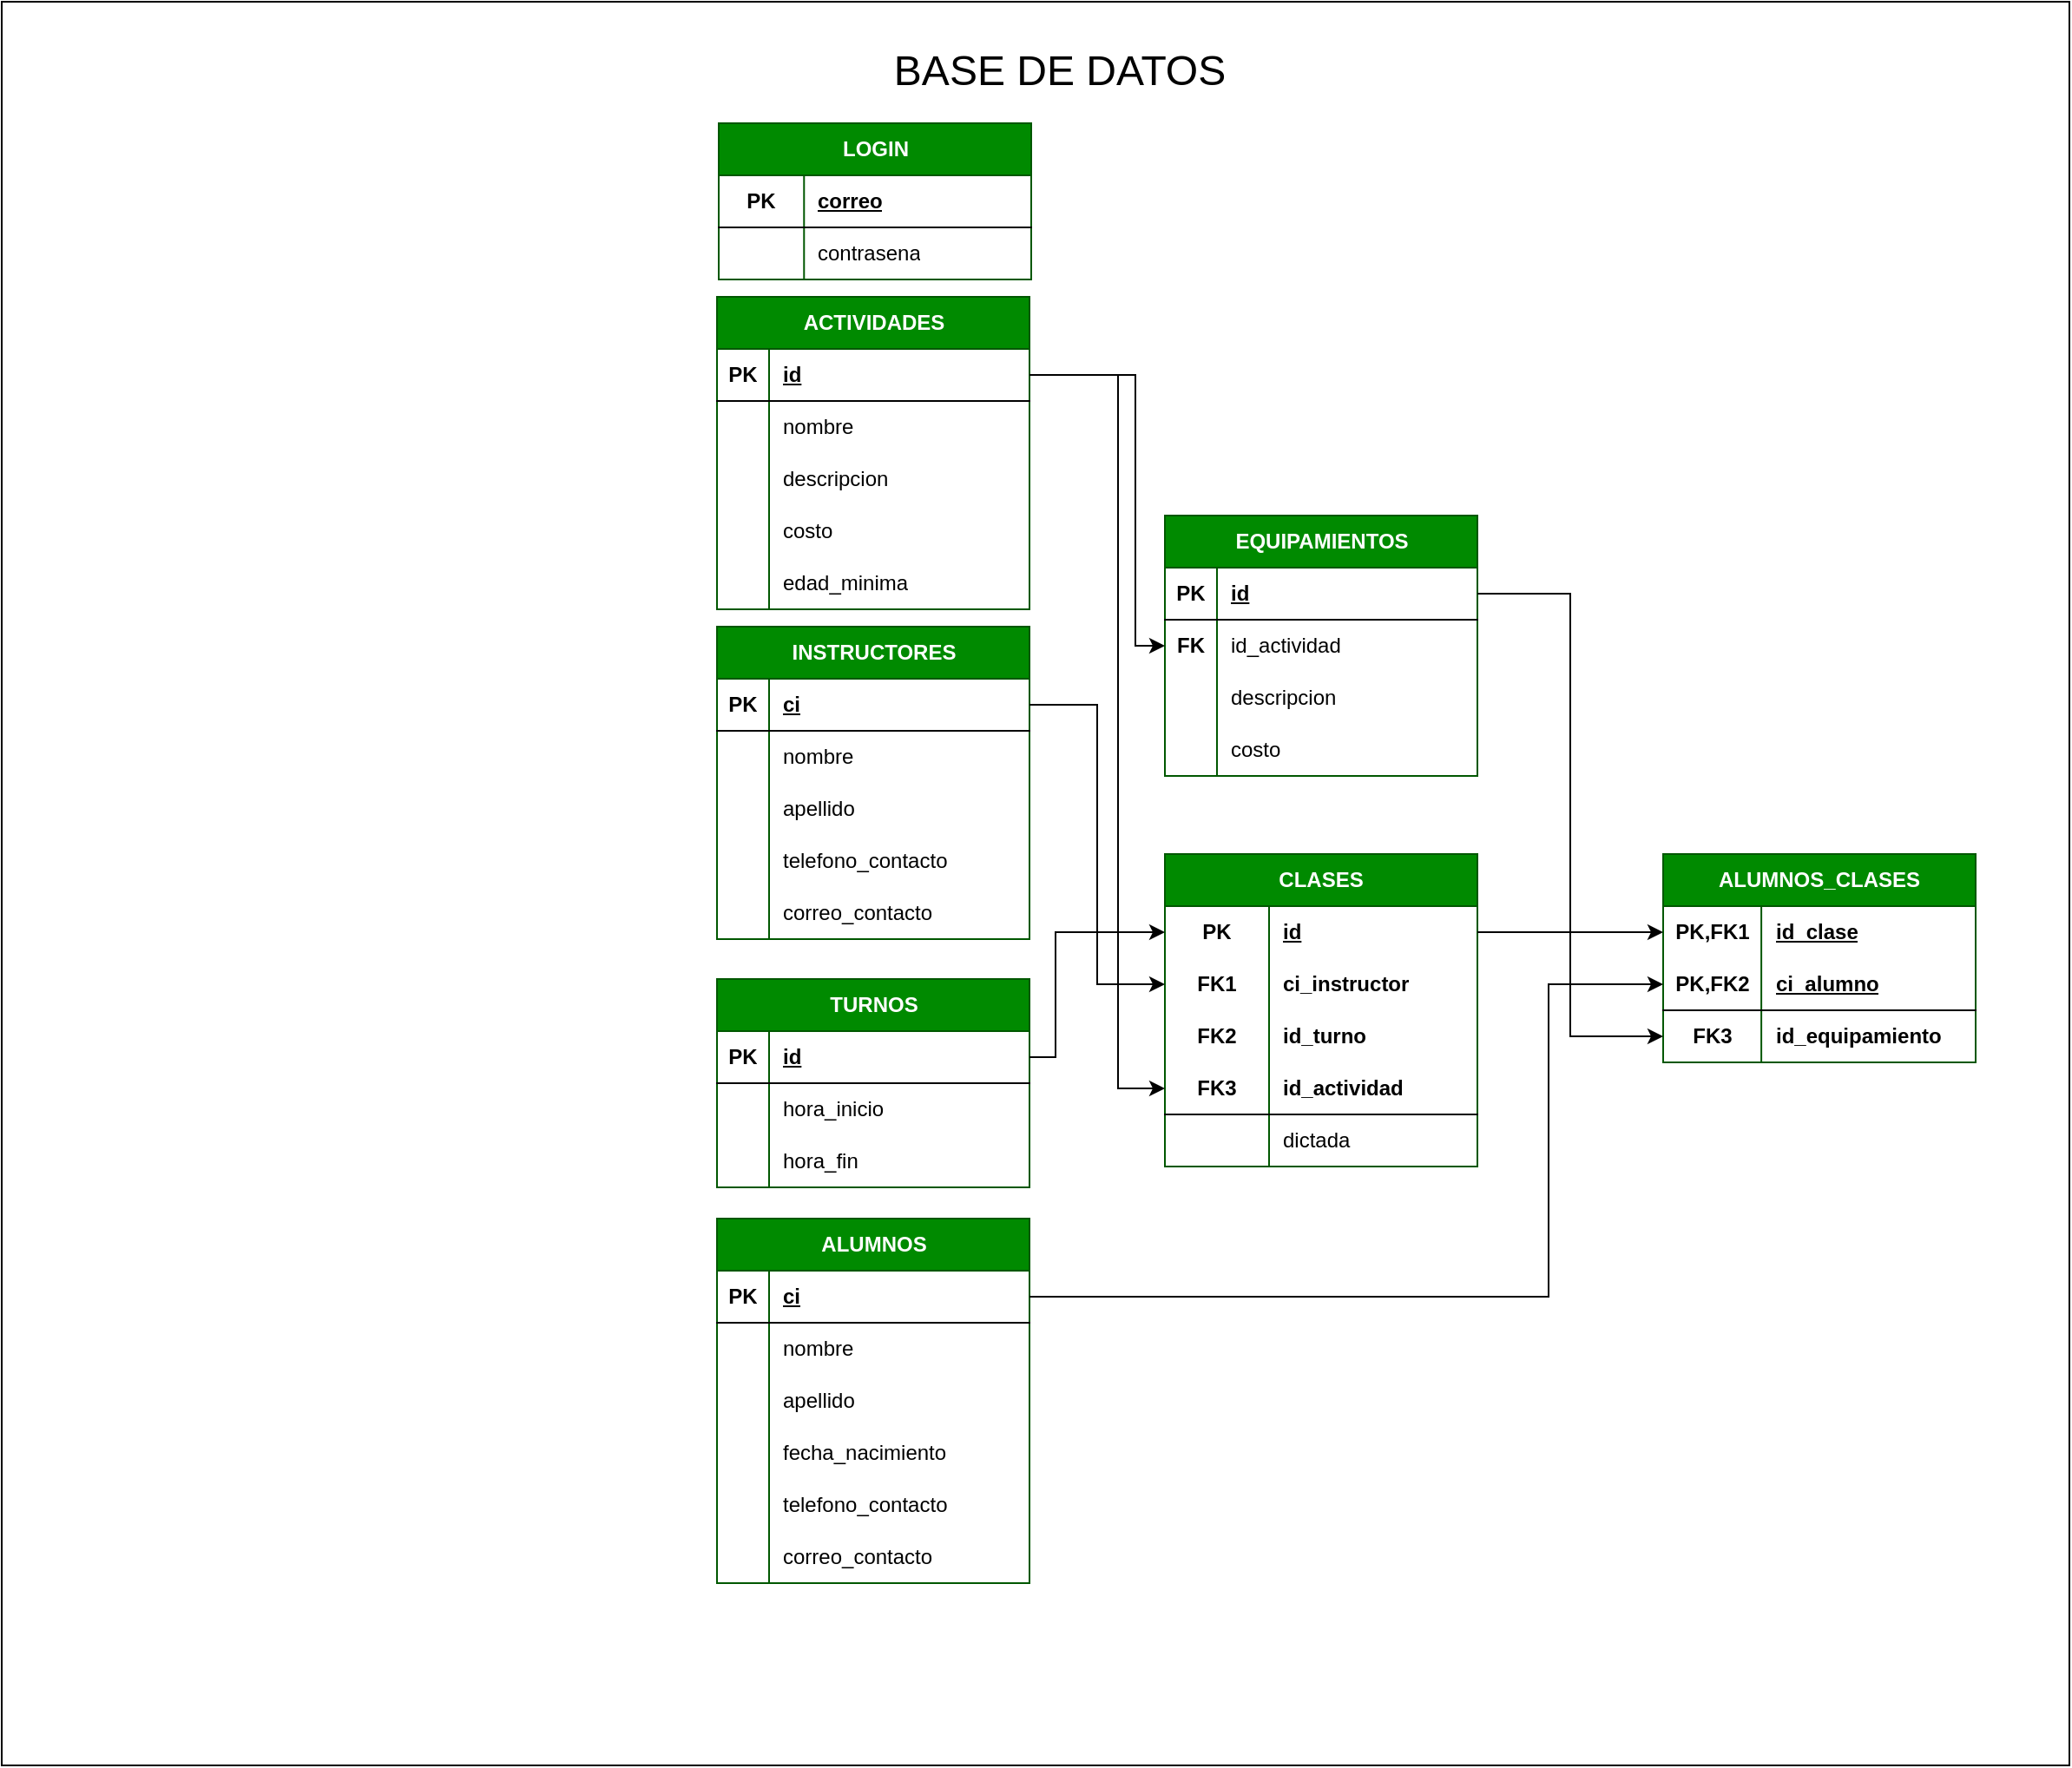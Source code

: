 <mxfile>
    <diagram name="Page-1" id="Xd-5JePIro4uEgL6WjRK">
        <mxGraphModel dx="1429" dy="1013" grid="0" gridSize="10" guides="1" tooltips="1" connect="1" arrows="1" fold="1" page="0" pageScale="1" pageWidth="827" pageHeight="1169" math="0" shadow="0">
            <root>
                <mxCell id="0"/>
                <mxCell id="1" parent="0"/>
                <mxCell id="ANboZR5AWPuxjpUXuJes-180" value="" style="verticalLabelPosition=bottom;verticalAlign=top;html=1;shape=mxgraph.basic.rect;fillColor2=none;strokeWidth=1;size=20;indent=5;fillColor=none;" parent="1" vertex="1">
                    <mxGeometry x="-378" y="-3" width="1191" height="1016" as="geometry"/>
                </mxCell>
                <mxCell id="ANboZR5AWPuxjpUXuJes-2" value="LOGIN" style="shape=table;startSize=30;container=1;collapsible=1;childLayout=tableLayout;fixedRows=1;rowLines=0;fontStyle=1;align=center;resizeLast=1;html=1;labelBackgroundColor=none;fillColor=#008a00;fontColor=#ffffff;strokeColor=#005700;" parent="1" vertex="1">
                    <mxGeometry x="35" y="67" width="180" height="90" as="geometry"/>
                </mxCell>
                <mxCell id="ANboZR5AWPuxjpUXuJes-3" value="" style="shape=tableRow;horizontal=0;startSize=0;swimlaneHead=0;swimlaneBody=0;fillColor=none;collapsible=0;dropTarget=0;points=[[0,0.5],[1,0.5]];portConstraint=eastwest;top=0;left=0;right=0;bottom=1;labelBackgroundColor=none;" parent="ANboZR5AWPuxjpUXuJes-2" vertex="1">
                    <mxGeometry y="30" width="180" height="30" as="geometry"/>
                </mxCell>
                <mxCell id="ANboZR5AWPuxjpUXuJes-4" value="PK" style="shape=partialRectangle;connectable=0;fillColor=none;top=0;left=0;bottom=0;right=0;fontStyle=1;overflow=hidden;whiteSpace=wrap;html=1;labelBackgroundColor=none;" parent="ANboZR5AWPuxjpUXuJes-3" vertex="1">
                    <mxGeometry width="49.141" height="30" as="geometry">
                        <mxRectangle width="49.141" height="30" as="alternateBounds"/>
                    </mxGeometry>
                </mxCell>
                <mxCell id="ANboZR5AWPuxjpUXuJes-5" value="correo" style="shape=partialRectangle;connectable=0;fillColor=none;top=0;left=0;bottom=0;right=0;align=left;spacingLeft=6;fontStyle=5;overflow=hidden;whiteSpace=wrap;html=1;labelBackgroundColor=none;" parent="ANboZR5AWPuxjpUXuJes-3" vertex="1">
                    <mxGeometry x="49.141" width="130.859" height="30" as="geometry">
                        <mxRectangle width="130.859" height="30" as="alternateBounds"/>
                    </mxGeometry>
                </mxCell>
                <mxCell id="ANboZR5AWPuxjpUXuJes-6" value="" style="shape=tableRow;horizontal=0;startSize=0;swimlaneHead=0;swimlaneBody=0;fillColor=none;collapsible=0;dropTarget=0;points=[[0,0.5],[1,0.5]];portConstraint=eastwest;top=0;left=0;right=0;bottom=0;labelBackgroundColor=none;" parent="ANboZR5AWPuxjpUXuJes-2" vertex="1">
                    <mxGeometry y="60" width="180" height="30" as="geometry"/>
                </mxCell>
                <mxCell id="ANboZR5AWPuxjpUXuJes-7" value="" style="shape=partialRectangle;connectable=0;fillColor=none;top=0;left=0;bottom=0;right=0;editable=1;overflow=hidden;whiteSpace=wrap;html=1;labelBackgroundColor=none;" parent="ANboZR5AWPuxjpUXuJes-6" vertex="1">
                    <mxGeometry width="49.141" height="30" as="geometry">
                        <mxRectangle width="49.141" height="30" as="alternateBounds"/>
                    </mxGeometry>
                </mxCell>
                <mxCell id="ANboZR5AWPuxjpUXuJes-8" value="contrasena" style="shape=partialRectangle;connectable=0;fillColor=none;top=0;left=0;bottom=0;right=0;align=left;spacingLeft=6;overflow=hidden;whiteSpace=wrap;html=1;labelBackgroundColor=none;" parent="ANboZR5AWPuxjpUXuJes-6" vertex="1">
                    <mxGeometry x="49.141" width="130.859" height="30" as="geometry">
                        <mxRectangle width="130.859" height="30" as="alternateBounds"/>
                    </mxGeometry>
                </mxCell>
                <mxCell id="ANboZR5AWPuxjpUXuJes-28" value="ACTIVIDADES" style="shape=table;startSize=30;container=1;collapsible=1;childLayout=tableLayout;fixedRows=1;rowLines=0;fontStyle=1;align=center;resizeLast=1;html=1;labelBackgroundColor=none;fillColor=#008a00;fontColor=#ffffff;strokeColor=#005700;" parent="1" vertex="1">
                    <mxGeometry x="34" y="167" width="180" height="180" as="geometry"/>
                </mxCell>
                <mxCell id="ANboZR5AWPuxjpUXuJes-29" value="" style="shape=tableRow;horizontal=0;startSize=0;swimlaneHead=0;swimlaneBody=0;fillColor=none;collapsible=0;dropTarget=0;points=[[0,0.5],[1,0.5]];portConstraint=eastwest;top=0;left=0;right=0;bottom=1;labelBackgroundColor=none;" parent="ANboZR5AWPuxjpUXuJes-28" vertex="1">
                    <mxGeometry y="30" width="180" height="30" as="geometry"/>
                </mxCell>
                <mxCell id="ANboZR5AWPuxjpUXuJes-30" value="PK" style="shape=partialRectangle;connectable=0;fillColor=none;top=0;left=0;bottom=0;right=0;fontStyle=1;overflow=hidden;whiteSpace=wrap;html=1;labelBackgroundColor=none;" parent="ANboZR5AWPuxjpUXuJes-29" vertex="1">
                    <mxGeometry width="30" height="30" as="geometry">
                        <mxRectangle width="30" height="30" as="alternateBounds"/>
                    </mxGeometry>
                </mxCell>
                <mxCell id="ANboZR5AWPuxjpUXuJes-31" value="id" style="shape=partialRectangle;connectable=0;fillColor=none;top=0;left=0;bottom=0;right=0;align=left;spacingLeft=6;fontStyle=5;overflow=hidden;whiteSpace=wrap;html=1;labelBackgroundColor=none;" parent="ANboZR5AWPuxjpUXuJes-29" vertex="1">
                    <mxGeometry x="30" width="150" height="30" as="geometry">
                        <mxRectangle width="150" height="30" as="alternateBounds"/>
                    </mxGeometry>
                </mxCell>
                <mxCell id="17" value="" style="shape=tableRow;horizontal=0;startSize=0;swimlaneHead=0;swimlaneBody=0;fillColor=none;collapsible=0;dropTarget=0;points=[[0,0.5],[1,0.5]];portConstraint=eastwest;top=0;left=0;right=0;bottom=0;labelBackgroundColor=none;" parent="ANboZR5AWPuxjpUXuJes-28" vertex="1">
                    <mxGeometry y="60" width="180" height="30" as="geometry"/>
                </mxCell>
                <mxCell id="18" value="" style="shape=partialRectangle;connectable=0;fillColor=none;top=0;left=0;bottom=0;right=0;editable=1;overflow=hidden;whiteSpace=wrap;html=1;labelBackgroundColor=none;" parent="17" vertex="1">
                    <mxGeometry width="30" height="30" as="geometry">
                        <mxRectangle width="30" height="30" as="alternateBounds"/>
                    </mxGeometry>
                </mxCell>
                <mxCell id="19" value="nombre" style="shape=partialRectangle;connectable=0;fillColor=none;top=0;left=0;bottom=0;right=0;align=left;spacingLeft=6;overflow=hidden;whiteSpace=wrap;html=1;labelBackgroundColor=none;" parent="17" vertex="1">
                    <mxGeometry x="30" width="150" height="30" as="geometry">
                        <mxRectangle width="150" height="30" as="alternateBounds"/>
                    </mxGeometry>
                </mxCell>
                <mxCell id="ANboZR5AWPuxjpUXuJes-32" value="" style="shape=tableRow;horizontal=0;startSize=0;swimlaneHead=0;swimlaneBody=0;fillColor=none;collapsible=0;dropTarget=0;points=[[0,0.5],[1,0.5]];portConstraint=eastwest;top=0;left=0;right=0;bottom=0;labelBackgroundColor=none;" parent="ANboZR5AWPuxjpUXuJes-28" vertex="1">
                    <mxGeometry y="90" width="180" height="30" as="geometry"/>
                </mxCell>
                <mxCell id="ANboZR5AWPuxjpUXuJes-33" value="" style="shape=partialRectangle;connectable=0;fillColor=none;top=0;left=0;bottom=0;right=0;editable=1;overflow=hidden;whiteSpace=wrap;html=1;labelBackgroundColor=none;" parent="ANboZR5AWPuxjpUXuJes-32" vertex="1">
                    <mxGeometry width="30" height="30" as="geometry">
                        <mxRectangle width="30" height="30" as="alternateBounds"/>
                    </mxGeometry>
                </mxCell>
                <mxCell id="ANboZR5AWPuxjpUXuJes-34" value="descripcion&lt;span style=&quot;white-space: pre;&quot;&gt;&#9;&lt;/span&gt;" style="shape=partialRectangle;connectable=0;fillColor=none;top=0;left=0;bottom=0;right=0;align=left;spacingLeft=6;overflow=hidden;whiteSpace=wrap;html=1;labelBackgroundColor=none;" parent="ANboZR5AWPuxjpUXuJes-32" vertex="1">
                    <mxGeometry x="30" width="150" height="30" as="geometry">
                        <mxRectangle width="150" height="30" as="alternateBounds"/>
                    </mxGeometry>
                </mxCell>
                <mxCell id="ANboZR5AWPuxjpUXuJes-35" value="" style="shape=tableRow;horizontal=0;startSize=0;swimlaneHead=0;swimlaneBody=0;fillColor=none;collapsible=0;dropTarget=0;points=[[0,0.5],[1,0.5]];portConstraint=eastwest;top=0;left=0;right=0;bottom=0;labelBackgroundColor=none;" parent="ANboZR5AWPuxjpUXuJes-28" vertex="1">
                    <mxGeometry y="120" width="180" height="30" as="geometry"/>
                </mxCell>
                <mxCell id="ANboZR5AWPuxjpUXuJes-36" value="" style="shape=partialRectangle;connectable=0;fillColor=none;top=0;left=0;bottom=0;right=0;editable=1;overflow=hidden;whiteSpace=wrap;html=1;labelBackgroundColor=none;" parent="ANboZR5AWPuxjpUXuJes-35" vertex="1">
                    <mxGeometry width="30" height="30" as="geometry">
                        <mxRectangle width="30" height="30" as="alternateBounds"/>
                    </mxGeometry>
                </mxCell>
                <mxCell id="ANboZR5AWPuxjpUXuJes-37" value="costo" style="shape=partialRectangle;connectable=0;fillColor=none;top=0;left=0;bottom=0;right=0;align=left;spacingLeft=6;overflow=hidden;whiteSpace=wrap;html=1;labelBackgroundColor=none;" parent="ANboZR5AWPuxjpUXuJes-35" vertex="1">
                    <mxGeometry x="30" width="150" height="30" as="geometry">
                        <mxRectangle width="150" height="30" as="alternateBounds"/>
                    </mxGeometry>
                </mxCell>
                <mxCell id="ANboZR5AWPuxjpUXuJes-139" style="shape=tableRow;horizontal=0;startSize=0;swimlaneHead=0;swimlaneBody=0;fillColor=none;collapsible=0;dropTarget=0;points=[[0,0.5],[1,0.5]];portConstraint=eastwest;top=0;left=0;right=0;bottom=0;labelBackgroundColor=none;" parent="ANboZR5AWPuxjpUXuJes-28" vertex="1">
                    <mxGeometry y="150" width="180" height="30" as="geometry"/>
                </mxCell>
                <mxCell id="ANboZR5AWPuxjpUXuJes-140" style="shape=partialRectangle;connectable=0;fillColor=none;top=0;left=0;bottom=0;right=0;editable=1;overflow=hidden;whiteSpace=wrap;html=1;labelBackgroundColor=none;" parent="ANboZR5AWPuxjpUXuJes-139" vertex="1">
                    <mxGeometry width="30" height="30" as="geometry">
                        <mxRectangle width="30" height="30" as="alternateBounds"/>
                    </mxGeometry>
                </mxCell>
                <mxCell id="ANboZR5AWPuxjpUXuJes-141" value="edad_minima" style="shape=partialRectangle;connectable=0;fillColor=none;top=0;left=0;bottom=0;right=0;align=left;spacingLeft=6;overflow=hidden;whiteSpace=wrap;html=1;labelBackgroundColor=none;" parent="ANboZR5AWPuxjpUXuJes-139" vertex="1">
                    <mxGeometry x="30" width="150" height="30" as="geometry">
                        <mxRectangle width="150" height="30" as="alternateBounds"/>
                    </mxGeometry>
                </mxCell>
                <mxCell id="ANboZR5AWPuxjpUXuJes-41" value="EQUIPAMIENTOS" style="shape=table;startSize=30;container=1;collapsible=1;childLayout=tableLayout;fixedRows=1;rowLines=0;fontStyle=1;align=center;resizeLast=1;html=1;labelBackgroundColor=none;fillColor=#008a00;fontColor=#ffffff;strokeColor=#005700;" parent="1" vertex="1">
                    <mxGeometry x="292" y="293" width="180" height="150" as="geometry"/>
                </mxCell>
                <mxCell id="ANboZR5AWPuxjpUXuJes-42" value="" style="shape=tableRow;horizontal=0;startSize=0;swimlaneHead=0;swimlaneBody=0;fillColor=none;collapsible=0;dropTarget=0;points=[[0,0.5],[1,0.5]];portConstraint=eastwest;top=0;left=0;right=0;bottom=1;labelBackgroundColor=none;" parent="ANboZR5AWPuxjpUXuJes-41" vertex="1">
                    <mxGeometry y="30" width="180" height="30" as="geometry"/>
                </mxCell>
                <mxCell id="ANboZR5AWPuxjpUXuJes-43" value="PK" style="shape=partialRectangle;connectable=0;fillColor=none;top=0;left=0;bottom=0;right=0;fontStyle=1;overflow=hidden;whiteSpace=wrap;html=1;labelBackgroundColor=none;" parent="ANboZR5AWPuxjpUXuJes-42" vertex="1">
                    <mxGeometry width="30" height="30" as="geometry">
                        <mxRectangle width="30" height="30" as="alternateBounds"/>
                    </mxGeometry>
                </mxCell>
                <mxCell id="ANboZR5AWPuxjpUXuJes-44" value="id" style="shape=partialRectangle;connectable=0;fillColor=none;top=0;left=0;bottom=0;right=0;align=left;spacingLeft=6;fontStyle=5;overflow=hidden;whiteSpace=wrap;html=1;labelBackgroundColor=none;" parent="ANboZR5AWPuxjpUXuJes-42" vertex="1">
                    <mxGeometry x="30" width="150" height="30" as="geometry">
                        <mxRectangle width="150" height="30" as="alternateBounds"/>
                    </mxGeometry>
                </mxCell>
                <mxCell id="ANboZR5AWPuxjpUXuJes-45" value="" style="shape=tableRow;horizontal=0;startSize=0;swimlaneHead=0;swimlaneBody=0;fillColor=none;collapsible=0;dropTarget=0;points=[[0,0.5],[1,0.5]];portConstraint=eastwest;top=0;left=0;right=0;bottom=0;labelBackgroundColor=none;" parent="ANboZR5AWPuxjpUXuJes-41" vertex="1">
                    <mxGeometry y="60" width="180" height="30" as="geometry"/>
                </mxCell>
                <mxCell id="ANboZR5AWPuxjpUXuJes-46" value="&lt;b&gt;FK&lt;/b&gt;" style="shape=partialRectangle;connectable=0;fillColor=none;top=0;left=0;bottom=0;right=0;editable=1;overflow=hidden;whiteSpace=wrap;html=1;labelBackgroundColor=none;" parent="ANboZR5AWPuxjpUXuJes-45" vertex="1">
                    <mxGeometry width="30" height="30" as="geometry">
                        <mxRectangle width="30" height="30" as="alternateBounds"/>
                    </mxGeometry>
                </mxCell>
                <mxCell id="ANboZR5AWPuxjpUXuJes-47" value="id_actividad" style="shape=partialRectangle;connectable=0;fillColor=none;top=0;left=0;bottom=0;right=0;align=left;spacingLeft=6;overflow=hidden;whiteSpace=wrap;html=1;perimeterSpacing=0;labelBackgroundColor=none;" parent="ANboZR5AWPuxjpUXuJes-45" vertex="1">
                    <mxGeometry x="30" width="150" height="30" as="geometry">
                        <mxRectangle width="150" height="30" as="alternateBounds"/>
                    </mxGeometry>
                </mxCell>
                <mxCell id="ANboZR5AWPuxjpUXuJes-48" value="" style="shape=tableRow;horizontal=0;startSize=0;swimlaneHead=0;swimlaneBody=0;fillColor=none;collapsible=0;dropTarget=0;points=[[0,0.5],[1,0.5]];portConstraint=eastwest;top=0;left=0;right=0;bottom=0;labelBackgroundColor=none;" parent="ANboZR5AWPuxjpUXuJes-41" vertex="1">
                    <mxGeometry y="90" width="180" height="30" as="geometry"/>
                </mxCell>
                <mxCell id="ANboZR5AWPuxjpUXuJes-49" value="" style="shape=partialRectangle;connectable=0;fillColor=none;top=0;left=0;bottom=0;right=0;editable=1;overflow=hidden;whiteSpace=wrap;html=1;labelBackgroundColor=none;" parent="ANboZR5AWPuxjpUXuJes-48" vertex="1">
                    <mxGeometry width="30" height="30" as="geometry">
                        <mxRectangle width="30" height="30" as="alternateBounds"/>
                    </mxGeometry>
                </mxCell>
                <mxCell id="ANboZR5AWPuxjpUXuJes-50" value="descripcion" style="shape=partialRectangle;connectable=0;fillColor=none;top=0;left=0;bottom=0;right=0;align=left;spacingLeft=6;overflow=hidden;whiteSpace=wrap;html=1;labelBackgroundColor=none;" parent="ANboZR5AWPuxjpUXuJes-48" vertex="1">
                    <mxGeometry x="30" width="150" height="30" as="geometry">
                        <mxRectangle width="150" height="30" as="alternateBounds"/>
                    </mxGeometry>
                </mxCell>
                <mxCell id="ANboZR5AWPuxjpUXuJes-51" value="" style="shape=tableRow;horizontal=0;startSize=0;swimlaneHead=0;swimlaneBody=0;fillColor=none;collapsible=0;dropTarget=0;points=[[0,0.5],[1,0.5]];portConstraint=eastwest;top=0;left=0;right=0;bottom=0;labelBackgroundColor=none;" parent="ANboZR5AWPuxjpUXuJes-41" vertex="1">
                    <mxGeometry y="120" width="180" height="30" as="geometry"/>
                </mxCell>
                <mxCell id="ANboZR5AWPuxjpUXuJes-52" value="" style="shape=partialRectangle;connectable=0;fillColor=none;top=0;left=0;bottom=0;right=0;editable=1;overflow=hidden;whiteSpace=wrap;html=1;labelBackgroundColor=none;" parent="ANboZR5AWPuxjpUXuJes-51" vertex="1">
                    <mxGeometry width="30" height="30" as="geometry">
                        <mxRectangle width="30" height="30" as="alternateBounds"/>
                    </mxGeometry>
                </mxCell>
                <mxCell id="ANboZR5AWPuxjpUXuJes-53" value="costo" style="shape=partialRectangle;connectable=0;fillColor=none;top=0;left=0;bottom=0;right=0;align=left;spacingLeft=6;overflow=hidden;whiteSpace=wrap;html=1;labelBackgroundColor=none;" parent="ANboZR5AWPuxjpUXuJes-51" vertex="1">
                    <mxGeometry x="30" width="150" height="30" as="geometry">
                        <mxRectangle width="150" height="30" as="alternateBounds"/>
                    </mxGeometry>
                </mxCell>
                <mxCell id="ANboZR5AWPuxjpUXuJes-56" value="INSTRUCTORES" style="shape=table;startSize=30;container=1;collapsible=1;childLayout=tableLayout;fixedRows=1;rowLines=0;fontStyle=1;align=center;resizeLast=1;html=1;labelBackgroundColor=none;fillColor=#008a00;fontColor=#ffffff;strokeColor=#005700;" parent="1" vertex="1">
                    <mxGeometry x="34" y="357" width="180" height="180" as="geometry"/>
                </mxCell>
                <mxCell id="ANboZR5AWPuxjpUXuJes-57" value="" style="shape=tableRow;horizontal=0;startSize=0;swimlaneHead=0;swimlaneBody=0;fillColor=none;collapsible=0;dropTarget=0;points=[[0,0.5],[1,0.5]];portConstraint=eastwest;top=0;left=0;right=0;bottom=1;labelBackgroundColor=none;" parent="ANboZR5AWPuxjpUXuJes-56" vertex="1">
                    <mxGeometry y="30" width="180" height="30" as="geometry"/>
                </mxCell>
                <mxCell id="ANboZR5AWPuxjpUXuJes-58" value="PK" style="shape=partialRectangle;connectable=0;fillColor=none;top=0;left=0;bottom=0;right=0;fontStyle=1;overflow=hidden;whiteSpace=wrap;html=1;labelBackgroundColor=none;" parent="ANboZR5AWPuxjpUXuJes-57" vertex="1">
                    <mxGeometry width="30" height="30" as="geometry">
                        <mxRectangle width="30" height="30" as="alternateBounds"/>
                    </mxGeometry>
                </mxCell>
                <mxCell id="ANboZR5AWPuxjpUXuJes-59" value="ci" style="shape=partialRectangle;connectable=0;fillColor=none;top=0;left=0;bottom=0;right=0;align=left;spacingLeft=6;fontStyle=5;overflow=hidden;whiteSpace=wrap;html=1;labelBackgroundColor=none;" parent="ANboZR5AWPuxjpUXuJes-57" vertex="1">
                    <mxGeometry x="30" width="150" height="30" as="geometry">
                        <mxRectangle width="150" height="30" as="alternateBounds"/>
                    </mxGeometry>
                </mxCell>
                <mxCell id="ANboZR5AWPuxjpUXuJes-60" value="" style="shape=tableRow;horizontal=0;startSize=0;swimlaneHead=0;swimlaneBody=0;fillColor=none;collapsible=0;dropTarget=0;points=[[0,0.5],[1,0.5]];portConstraint=eastwest;top=0;left=0;right=0;bottom=0;labelBackgroundColor=none;" parent="ANboZR5AWPuxjpUXuJes-56" vertex="1">
                    <mxGeometry y="60" width="180" height="30" as="geometry"/>
                </mxCell>
                <mxCell id="ANboZR5AWPuxjpUXuJes-61" value="" style="shape=partialRectangle;connectable=0;fillColor=none;top=0;left=0;bottom=0;right=0;editable=1;overflow=hidden;whiteSpace=wrap;html=1;labelBackgroundColor=none;" parent="ANboZR5AWPuxjpUXuJes-60" vertex="1">
                    <mxGeometry width="30" height="30" as="geometry">
                        <mxRectangle width="30" height="30" as="alternateBounds"/>
                    </mxGeometry>
                </mxCell>
                <mxCell id="ANboZR5AWPuxjpUXuJes-62" value="nombre" style="shape=partialRectangle;connectable=0;fillColor=none;top=0;left=0;bottom=0;right=0;align=left;spacingLeft=6;overflow=hidden;whiteSpace=wrap;html=1;labelBackgroundColor=none;" parent="ANboZR5AWPuxjpUXuJes-60" vertex="1">
                    <mxGeometry x="30" width="150" height="30" as="geometry">
                        <mxRectangle width="150" height="30" as="alternateBounds"/>
                    </mxGeometry>
                </mxCell>
                <mxCell id="ANboZR5AWPuxjpUXuJes-63" value="" style="shape=tableRow;horizontal=0;startSize=0;swimlaneHead=0;swimlaneBody=0;fillColor=none;collapsible=0;dropTarget=0;points=[[0,0.5],[1,0.5]];portConstraint=eastwest;top=0;left=0;right=0;bottom=0;labelBackgroundColor=none;" parent="ANboZR5AWPuxjpUXuJes-56" vertex="1">
                    <mxGeometry y="90" width="180" height="30" as="geometry"/>
                </mxCell>
                <mxCell id="ANboZR5AWPuxjpUXuJes-64" value="" style="shape=partialRectangle;connectable=0;fillColor=none;top=0;left=0;bottom=0;right=0;editable=1;overflow=hidden;whiteSpace=wrap;html=1;labelBackgroundColor=none;" parent="ANboZR5AWPuxjpUXuJes-63" vertex="1">
                    <mxGeometry width="30" height="30" as="geometry">
                        <mxRectangle width="30" height="30" as="alternateBounds"/>
                    </mxGeometry>
                </mxCell>
                <mxCell id="ANboZR5AWPuxjpUXuJes-65" value="apellido" style="shape=partialRectangle;connectable=0;fillColor=none;top=0;left=0;bottom=0;right=0;align=left;spacingLeft=6;overflow=hidden;whiteSpace=wrap;html=1;labelBackgroundColor=none;" parent="ANboZR5AWPuxjpUXuJes-63" vertex="1">
                    <mxGeometry x="30" width="150" height="30" as="geometry">
                        <mxRectangle width="150" height="30" as="alternateBounds"/>
                    </mxGeometry>
                </mxCell>
                <mxCell id="8" value="" style="shape=tableRow;horizontal=0;startSize=0;swimlaneHead=0;swimlaneBody=0;fillColor=none;collapsible=0;dropTarget=0;points=[[0,0.5],[1,0.5]];portConstraint=eastwest;top=0;left=0;right=0;bottom=0;labelBackgroundColor=none;" parent="ANboZR5AWPuxjpUXuJes-56" vertex="1">
                    <mxGeometry y="120" width="180" height="30" as="geometry"/>
                </mxCell>
                <mxCell id="9" value="" style="shape=partialRectangle;connectable=0;fillColor=none;top=0;left=0;bottom=0;right=0;editable=1;overflow=hidden;whiteSpace=wrap;html=1;labelBackgroundColor=none;" parent="8" vertex="1">
                    <mxGeometry width="30" height="30" as="geometry">
                        <mxRectangle width="30" height="30" as="alternateBounds"/>
                    </mxGeometry>
                </mxCell>
                <mxCell id="10" value="telefono_contacto" style="shape=partialRectangle;connectable=0;fillColor=none;top=0;left=0;bottom=0;right=0;align=left;spacingLeft=6;overflow=hidden;whiteSpace=wrap;html=1;labelBackgroundColor=none;" parent="8" vertex="1">
                    <mxGeometry x="30" width="150" height="30" as="geometry">
                        <mxRectangle width="150" height="30" as="alternateBounds"/>
                    </mxGeometry>
                </mxCell>
                <mxCell id="11" value="" style="shape=tableRow;horizontal=0;startSize=0;swimlaneHead=0;swimlaneBody=0;fillColor=none;collapsible=0;dropTarget=0;points=[[0,0.5],[1,0.5]];portConstraint=eastwest;top=0;left=0;right=0;bottom=0;labelBackgroundColor=none;" parent="ANboZR5AWPuxjpUXuJes-56" vertex="1">
                    <mxGeometry y="150" width="180" height="30" as="geometry"/>
                </mxCell>
                <mxCell id="12" value="" style="shape=partialRectangle;connectable=0;fillColor=none;top=0;left=0;bottom=0;right=0;editable=1;overflow=hidden;whiteSpace=wrap;html=1;labelBackgroundColor=none;" parent="11" vertex="1">
                    <mxGeometry width="30" height="30" as="geometry">
                        <mxRectangle width="30" height="30" as="alternateBounds"/>
                    </mxGeometry>
                </mxCell>
                <mxCell id="13" value="correo_contacto" style="shape=partialRectangle;connectable=0;fillColor=none;top=0;left=0;bottom=0;right=0;align=left;spacingLeft=6;overflow=hidden;whiteSpace=wrap;html=1;labelBackgroundColor=none;" parent="11" vertex="1">
                    <mxGeometry x="30" width="150" height="30" as="geometry">
                        <mxRectangle width="150" height="30" as="alternateBounds"/>
                    </mxGeometry>
                </mxCell>
                <mxCell id="ANboZR5AWPuxjpUXuJes-69" value="TURNOS" style="shape=table;startSize=30;container=1;collapsible=1;childLayout=tableLayout;fixedRows=1;rowLines=0;fontStyle=1;align=center;resizeLast=1;html=1;labelBackgroundColor=none;fillColor=#008a00;fontColor=#ffffff;strokeColor=#005700;" parent="1" vertex="1">
                    <mxGeometry x="34" y="560" width="180" height="120" as="geometry"/>
                </mxCell>
                <mxCell id="ANboZR5AWPuxjpUXuJes-70" value="" style="shape=tableRow;horizontal=0;startSize=0;swimlaneHead=0;swimlaneBody=0;fillColor=none;collapsible=0;dropTarget=0;points=[[0,0.5],[1,0.5]];portConstraint=eastwest;top=0;left=0;right=0;bottom=1;labelBackgroundColor=none;" parent="ANboZR5AWPuxjpUXuJes-69" vertex="1">
                    <mxGeometry y="30" width="180" height="30" as="geometry"/>
                </mxCell>
                <mxCell id="ANboZR5AWPuxjpUXuJes-71" value="PK" style="shape=partialRectangle;connectable=0;fillColor=none;top=0;left=0;bottom=0;right=0;fontStyle=1;overflow=hidden;whiteSpace=wrap;html=1;labelBackgroundColor=none;" parent="ANboZR5AWPuxjpUXuJes-70" vertex="1">
                    <mxGeometry width="30" height="30" as="geometry">
                        <mxRectangle width="30" height="30" as="alternateBounds"/>
                    </mxGeometry>
                </mxCell>
                <mxCell id="ANboZR5AWPuxjpUXuJes-72" value="id" style="shape=partialRectangle;connectable=0;fillColor=none;top=0;left=0;bottom=0;right=0;align=left;spacingLeft=6;fontStyle=5;overflow=hidden;whiteSpace=wrap;html=1;labelBackgroundColor=none;" parent="ANboZR5AWPuxjpUXuJes-70" vertex="1">
                    <mxGeometry x="30" width="150" height="30" as="geometry">
                        <mxRectangle width="150" height="30" as="alternateBounds"/>
                    </mxGeometry>
                </mxCell>
                <mxCell id="ANboZR5AWPuxjpUXuJes-73" value="" style="shape=tableRow;horizontal=0;startSize=0;swimlaneHead=0;swimlaneBody=0;fillColor=none;collapsible=0;dropTarget=0;points=[[0,0.5],[1,0.5]];portConstraint=eastwest;top=0;left=0;right=0;bottom=0;labelBackgroundColor=none;" parent="ANboZR5AWPuxjpUXuJes-69" vertex="1">
                    <mxGeometry y="60" width="180" height="30" as="geometry"/>
                </mxCell>
                <mxCell id="ANboZR5AWPuxjpUXuJes-74" value="" style="shape=partialRectangle;connectable=0;fillColor=none;top=0;left=0;bottom=0;right=0;editable=1;overflow=hidden;whiteSpace=wrap;html=1;labelBackgroundColor=none;" parent="ANboZR5AWPuxjpUXuJes-73" vertex="1">
                    <mxGeometry width="30" height="30" as="geometry">
                        <mxRectangle width="30" height="30" as="alternateBounds"/>
                    </mxGeometry>
                </mxCell>
                <mxCell id="ANboZR5AWPuxjpUXuJes-75" value="hora_inicio" style="shape=partialRectangle;connectable=0;fillColor=none;top=0;left=0;bottom=0;right=0;align=left;spacingLeft=6;overflow=hidden;whiteSpace=wrap;html=1;labelBackgroundColor=none;" parent="ANboZR5AWPuxjpUXuJes-73" vertex="1">
                    <mxGeometry x="30" width="150" height="30" as="geometry">
                        <mxRectangle width="150" height="30" as="alternateBounds"/>
                    </mxGeometry>
                </mxCell>
                <mxCell id="ANboZR5AWPuxjpUXuJes-76" value="" style="shape=tableRow;horizontal=0;startSize=0;swimlaneHead=0;swimlaneBody=0;fillColor=none;collapsible=0;dropTarget=0;points=[[0,0.5],[1,0.5]];portConstraint=eastwest;top=0;left=0;right=0;bottom=0;labelBackgroundColor=none;" parent="ANboZR5AWPuxjpUXuJes-69" vertex="1">
                    <mxGeometry y="90" width="180" height="30" as="geometry"/>
                </mxCell>
                <mxCell id="ANboZR5AWPuxjpUXuJes-77" value="" style="shape=partialRectangle;connectable=0;fillColor=none;top=0;left=0;bottom=0;right=0;editable=1;overflow=hidden;whiteSpace=wrap;html=1;labelBackgroundColor=none;" parent="ANboZR5AWPuxjpUXuJes-76" vertex="1">
                    <mxGeometry width="30" height="30" as="geometry">
                        <mxRectangle width="30" height="30" as="alternateBounds"/>
                    </mxGeometry>
                </mxCell>
                <mxCell id="ANboZR5AWPuxjpUXuJes-78" value="hora_fin" style="shape=partialRectangle;connectable=0;fillColor=none;top=0;left=0;bottom=0;right=0;align=left;spacingLeft=6;overflow=hidden;whiteSpace=wrap;html=1;labelBackgroundColor=none;" parent="ANboZR5AWPuxjpUXuJes-76" vertex="1">
                    <mxGeometry x="30" width="150" height="30" as="geometry">
                        <mxRectangle width="150" height="30" as="alternateBounds"/>
                    </mxGeometry>
                </mxCell>
                <mxCell id="ANboZR5AWPuxjpUXuJes-82" value="ALUMNOS" style="shape=table;startSize=30;container=1;collapsible=1;childLayout=tableLayout;fixedRows=1;rowLines=0;fontStyle=1;align=center;resizeLast=1;html=1;labelBackgroundColor=none;fillColor=#008a00;fontColor=#ffffff;strokeColor=#005700;" parent="1" vertex="1">
                    <mxGeometry x="34" y="698" width="180" height="210" as="geometry"/>
                </mxCell>
                <mxCell id="ANboZR5AWPuxjpUXuJes-83" value="" style="shape=tableRow;horizontal=0;startSize=0;swimlaneHead=0;swimlaneBody=0;fillColor=none;collapsible=0;dropTarget=0;points=[[0,0.5],[1,0.5]];portConstraint=eastwest;top=0;left=0;right=0;bottom=1;labelBackgroundColor=none;" parent="ANboZR5AWPuxjpUXuJes-82" vertex="1">
                    <mxGeometry y="30" width="180" height="30" as="geometry"/>
                </mxCell>
                <mxCell id="ANboZR5AWPuxjpUXuJes-84" value="PK" style="shape=partialRectangle;connectable=0;fillColor=none;top=0;left=0;bottom=0;right=0;fontStyle=1;overflow=hidden;whiteSpace=wrap;html=1;labelBackgroundColor=none;" parent="ANboZR5AWPuxjpUXuJes-83" vertex="1">
                    <mxGeometry width="30" height="30" as="geometry">
                        <mxRectangle width="30" height="30" as="alternateBounds"/>
                    </mxGeometry>
                </mxCell>
                <mxCell id="ANboZR5AWPuxjpUXuJes-85" value="ci" style="shape=partialRectangle;connectable=0;fillColor=none;top=0;left=0;bottom=0;right=0;align=left;spacingLeft=6;fontStyle=5;overflow=hidden;whiteSpace=wrap;html=1;labelBackgroundColor=none;" parent="ANboZR5AWPuxjpUXuJes-83" vertex="1">
                    <mxGeometry x="30" width="150" height="30" as="geometry">
                        <mxRectangle width="150" height="30" as="alternateBounds"/>
                    </mxGeometry>
                </mxCell>
                <mxCell id="ANboZR5AWPuxjpUXuJes-86" value="" style="shape=tableRow;horizontal=0;startSize=0;swimlaneHead=0;swimlaneBody=0;fillColor=none;collapsible=0;dropTarget=0;points=[[0,0.5],[1,0.5]];portConstraint=eastwest;top=0;left=0;right=0;bottom=0;labelBackgroundColor=none;" parent="ANboZR5AWPuxjpUXuJes-82" vertex="1">
                    <mxGeometry y="60" width="180" height="30" as="geometry"/>
                </mxCell>
                <mxCell id="ANboZR5AWPuxjpUXuJes-87" value="" style="shape=partialRectangle;connectable=0;fillColor=none;top=0;left=0;bottom=0;right=0;editable=1;overflow=hidden;whiteSpace=wrap;html=1;labelBackgroundColor=none;" parent="ANboZR5AWPuxjpUXuJes-86" vertex="1">
                    <mxGeometry width="30" height="30" as="geometry">
                        <mxRectangle width="30" height="30" as="alternateBounds"/>
                    </mxGeometry>
                </mxCell>
                <mxCell id="ANboZR5AWPuxjpUXuJes-88" value="nombre" style="shape=partialRectangle;connectable=0;fillColor=none;top=0;left=0;bottom=0;right=0;align=left;spacingLeft=6;overflow=hidden;whiteSpace=wrap;html=1;labelBackgroundColor=none;" parent="ANboZR5AWPuxjpUXuJes-86" vertex="1">
                    <mxGeometry x="30" width="150" height="30" as="geometry">
                        <mxRectangle width="150" height="30" as="alternateBounds"/>
                    </mxGeometry>
                </mxCell>
                <mxCell id="ANboZR5AWPuxjpUXuJes-89" value="" style="shape=tableRow;horizontal=0;startSize=0;swimlaneHead=0;swimlaneBody=0;fillColor=none;collapsible=0;dropTarget=0;points=[[0,0.5],[1,0.5]];portConstraint=eastwest;top=0;left=0;right=0;bottom=0;labelBackgroundColor=none;" parent="ANboZR5AWPuxjpUXuJes-82" vertex="1">
                    <mxGeometry y="90" width="180" height="30" as="geometry"/>
                </mxCell>
                <mxCell id="ANboZR5AWPuxjpUXuJes-90" value="" style="shape=partialRectangle;connectable=0;fillColor=none;top=0;left=0;bottom=0;right=0;editable=1;overflow=hidden;whiteSpace=wrap;html=1;labelBackgroundColor=none;" parent="ANboZR5AWPuxjpUXuJes-89" vertex="1">
                    <mxGeometry width="30" height="30" as="geometry">
                        <mxRectangle width="30" height="30" as="alternateBounds"/>
                    </mxGeometry>
                </mxCell>
                <mxCell id="ANboZR5AWPuxjpUXuJes-91" value="apellido" style="shape=partialRectangle;connectable=0;fillColor=none;top=0;left=0;bottom=0;right=0;align=left;spacingLeft=6;overflow=hidden;whiteSpace=wrap;html=1;labelBackgroundColor=none;" parent="ANboZR5AWPuxjpUXuJes-89" vertex="1">
                    <mxGeometry x="30" width="150" height="30" as="geometry">
                        <mxRectangle width="150" height="30" as="alternateBounds"/>
                    </mxGeometry>
                </mxCell>
                <mxCell id="ANboZR5AWPuxjpUXuJes-92" value="" style="shape=tableRow;horizontal=0;startSize=0;swimlaneHead=0;swimlaneBody=0;fillColor=none;collapsible=0;dropTarget=0;points=[[0,0.5],[1,0.5]];portConstraint=eastwest;top=0;left=0;right=0;bottom=0;labelBackgroundColor=none;" parent="ANboZR5AWPuxjpUXuJes-82" vertex="1">
                    <mxGeometry y="120" width="180" height="30" as="geometry"/>
                </mxCell>
                <mxCell id="ANboZR5AWPuxjpUXuJes-93" value="" style="shape=partialRectangle;connectable=0;fillColor=none;top=0;left=0;bottom=0;right=0;editable=1;overflow=hidden;whiteSpace=wrap;html=1;labelBackgroundColor=none;" parent="ANboZR5AWPuxjpUXuJes-92" vertex="1">
                    <mxGeometry width="30" height="30" as="geometry">
                        <mxRectangle width="30" height="30" as="alternateBounds"/>
                    </mxGeometry>
                </mxCell>
                <mxCell id="ANboZR5AWPuxjpUXuJes-94" value="fecha_nacimiento" style="shape=partialRectangle;connectable=0;fillColor=none;top=0;left=0;bottom=0;right=0;align=left;spacingLeft=6;overflow=hidden;whiteSpace=wrap;html=1;labelBackgroundColor=none;" parent="ANboZR5AWPuxjpUXuJes-92" vertex="1">
                    <mxGeometry x="30" width="150" height="30" as="geometry">
                        <mxRectangle width="150" height="30" as="alternateBounds"/>
                    </mxGeometry>
                </mxCell>
                <mxCell id="2" value="" style="shape=tableRow;horizontal=0;startSize=0;swimlaneHead=0;swimlaneBody=0;fillColor=none;collapsible=0;dropTarget=0;points=[[0,0.5],[1,0.5]];portConstraint=eastwest;top=0;left=0;right=0;bottom=0;labelBackgroundColor=none;" parent="ANboZR5AWPuxjpUXuJes-82" vertex="1">
                    <mxGeometry y="150" width="180" height="30" as="geometry"/>
                </mxCell>
                <mxCell id="3" value="" style="shape=partialRectangle;connectable=0;fillColor=none;top=0;left=0;bottom=0;right=0;editable=1;overflow=hidden;whiteSpace=wrap;html=1;labelBackgroundColor=none;" parent="2" vertex="1">
                    <mxGeometry width="30" height="30" as="geometry">
                        <mxRectangle width="30" height="30" as="alternateBounds"/>
                    </mxGeometry>
                </mxCell>
                <mxCell id="4" value="telefono_contacto" style="shape=partialRectangle;connectable=0;fillColor=none;top=0;left=0;bottom=0;right=0;align=left;spacingLeft=6;overflow=hidden;whiteSpace=wrap;html=1;labelBackgroundColor=none;" parent="2" vertex="1">
                    <mxGeometry x="30" width="150" height="30" as="geometry">
                        <mxRectangle width="150" height="30" as="alternateBounds"/>
                    </mxGeometry>
                </mxCell>
                <mxCell id="5" value="" style="shape=tableRow;horizontal=0;startSize=0;swimlaneHead=0;swimlaneBody=0;fillColor=none;collapsible=0;dropTarget=0;points=[[0,0.5],[1,0.5]];portConstraint=eastwest;top=0;left=0;right=0;bottom=0;labelBackgroundColor=none;" parent="ANboZR5AWPuxjpUXuJes-82" vertex="1">
                    <mxGeometry y="180" width="180" height="30" as="geometry"/>
                </mxCell>
                <mxCell id="6" value="" style="shape=partialRectangle;connectable=0;fillColor=none;top=0;left=0;bottom=0;right=0;editable=1;overflow=hidden;whiteSpace=wrap;html=1;labelBackgroundColor=none;" parent="5" vertex="1">
                    <mxGeometry width="30" height="30" as="geometry">
                        <mxRectangle width="30" height="30" as="alternateBounds"/>
                    </mxGeometry>
                </mxCell>
                <mxCell id="7" value="correo_contacto" style="shape=partialRectangle;connectable=0;fillColor=none;top=0;left=0;bottom=0;right=0;align=left;spacingLeft=6;overflow=hidden;whiteSpace=wrap;html=1;labelBackgroundColor=none;" parent="5" vertex="1">
                    <mxGeometry x="30" width="150" height="30" as="geometry">
                        <mxRectangle width="150" height="30" as="alternateBounds"/>
                    </mxGeometry>
                </mxCell>
                <mxCell id="ANboZR5AWPuxjpUXuJes-95" value="CLASES" style="shape=table;startSize=30;container=1;collapsible=1;childLayout=tableLayout;fixedRows=1;rowLines=0;fontStyle=1;align=center;resizeLast=1;html=1;whiteSpace=wrap;labelBackgroundColor=none;fillColor=#008a00;fontColor=#ffffff;strokeColor=#005700;" parent="1" vertex="1">
                    <mxGeometry x="292" y="488" width="180" height="180" as="geometry"/>
                </mxCell>
                <mxCell id="ANboZR5AWPuxjpUXuJes-96" value="" style="shape=tableRow;horizontal=0;startSize=0;swimlaneHead=0;swimlaneBody=0;fillColor=none;collapsible=0;dropTarget=0;points=[[0,0.5],[1,0.5]];portConstraint=eastwest;top=0;left=0;right=0;bottom=0;html=1;labelBackgroundColor=none;fontStyle=1" parent="ANboZR5AWPuxjpUXuJes-95" vertex="1">
                    <mxGeometry y="30" width="180" height="30" as="geometry"/>
                </mxCell>
                <mxCell id="ANboZR5AWPuxjpUXuJes-97" value="PK" style="shape=partialRectangle;connectable=0;fillColor=none;top=0;left=0;bottom=0;right=0;fontStyle=1;overflow=hidden;html=1;whiteSpace=wrap;labelBackgroundColor=none;" parent="ANboZR5AWPuxjpUXuJes-96" vertex="1">
                    <mxGeometry width="60" height="30" as="geometry">
                        <mxRectangle width="60" height="30" as="alternateBounds"/>
                    </mxGeometry>
                </mxCell>
                <mxCell id="ANboZR5AWPuxjpUXuJes-98" value="id" style="shape=partialRectangle;connectable=0;fillColor=none;top=0;left=0;bottom=0;right=0;align=left;spacingLeft=6;fontStyle=5;overflow=hidden;html=1;whiteSpace=wrap;labelBackgroundColor=none;" parent="ANboZR5AWPuxjpUXuJes-96" vertex="1">
                    <mxGeometry x="60" width="120" height="30" as="geometry">
                        <mxRectangle width="120" height="30" as="alternateBounds"/>
                    </mxGeometry>
                </mxCell>
                <mxCell id="ANboZR5AWPuxjpUXuJes-102" value="" style="shape=tableRow;horizontal=0;startSize=0;swimlaneHead=0;swimlaneBody=0;fillColor=none;collapsible=0;dropTarget=0;points=[[0,0.5],[1,0.5]];portConstraint=eastwest;top=0;left=0;right=0;bottom=0;html=1;labelBackgroundColor=none;fontStyle=1" parent="ANboZR5AWPuxjpUXuJes-95" vertex="1">
                    <mxGeometry y="60" width="180" height="30" as="geometry"/>
                </mxCell>
                <mxCell id="ANboZR5AWPuxjpUXuJes-103" value="&lt;span style=&quot;&quot;&gt;FK1&lt;/span&gt;" style="shape=partialRectangle;connectable=0;fillColor=none;top=0;left=0;bottom=0;right=0;editable=1;overflow=hidden;html=1;whiteSpace=wrap;labelBackgroundColor=none;fontStyle=1" parent="ANboZR5AWPuxjpUXuJes-102" vertex="1">
                    <mxGeometry width="60" height="30" as="geometry">
                        <mxRectangle width="60" height="30" as="alternateBounds"/>
                    </mxGeometry>
                </mxCell>
                <mxCell id="ANboZR5AWPuxjpUXuJes-104" value="&lt;span&gt;ci_instructor&lt;/span&gt;" style="shape=partialRectangle;connectable=0;fillColor=none;top=0;left=0;bottom=0;right=0;align=left;spacingLeft=6;overflow=hidden;html=1;whiteSpace=wrap;labelBackgroundColor=none;fontStyle=1" parent="ANboZR5AWPuxjpUXuJes-102" vertex="1">
                    <mxGeometry x="60" width="120" height="30" as="geometry">
                        <mxRectangle width="120" height="30" as="alternateBounds"/>
                    </mxGeometry>
                </mxCell>
                <mxCell id="ANboZR5AWPuxjpUXuJes-105" value="" style="shape=tableRow;horizontal=0;startSize=0;swimlaneHead=0;swimlaneBody=0;fillColor=none;collapsible=0;dropTarget=0;points=[[0,0.5],[1,0.5]];portConstraint=eastwest;top=0;left=0;right=0;bottom=0;html=1;labelBackgroundColor=none;fontStyle=1" parent="ANboZR5AWPuxjpUXuJes-95" vertex="1">
                    <mxGeometry y="90" width="180" height="30" as="geometry"/>
                </mxCell>
                <mxCell id="ANboZR5AWPuxjpUXuJes-106" value="FK2" style="shape=partialRectangle;connectable=0;fillColor=none;top=0;left=0;bottom=0;right=0;editable=1;overflow=hidden;html=1;whiteSpace=wrap;labelBackgroundColor=none;fontStyle=1" parent="ANboZR5AWPuxjpUXuJes-105" vertex="1">
                    <mxGeometry width="60" height="30" as="geometry">
                        <mxRectangle width="60" height="30" as="alternateBounds"/>
                    </mxGeometry>
                </mxCell>
                <mxCell id="ANboZR5AWPuxjpUXuJes-107" value="id_turno" style="shape=partialRectangle;connectable=0;fillColor=none;top=0;left=0;bottom=0;right=0;align=left;spacingLeft=6;overflow=hidden;html=1;whiteSpace=wrap;labelBackgroundColor=none;fontStyle=1" parent="ANboZR5AWPuxjpUXuJes-105" vertex="1">
                    <mxGeometry x="60" width="120" height="30" as="geometry">
                        <mxRectangle width="120" height="30" as="alternateBounds"/>
                    </mxGeometry>
                </mxCell>
                <mxCell id="ANboZR5AWPuxjpUXuJes-99" value="" style="shape=tableRow;horizontal=0;startSize=0;swimlaneHead=0;swimlaneBody=0;fillColor=none;collapsible=0;dropTarget=0;points=[[0,0.5],[1,0.5]];portConstraint=eastwest;top=0;left=0;right=0;bottom=1;html=1;labelBackgroundColor=none;fontStyle=1" parent="ANboZR5AWPuxjpUXuJes-95" vertex="1">
                    <mxGeometry y="120" width="180" height="30" as="geometry"/>
                </mxCell>
                <mxCell id="ANboZR5AWPuxjpUXuJes-100" value="FK3" style="shape=partialRectangle;connectable=0;fillColor=none;top=0;left=0;bottom=0;right=0;fontStyle=1;overflow=hidden;html=1;whiteSpace=wrap;labelBackgroundColor=none;" parent="ANboZR5AWPuxjpUXuJes-99" vertex="1">
                    <mxGeometry width="60" height="30" as="geometry">
                        <mxRectangle width="60" height="30" as="alternateBounds"/>
                    </mxGeometry>
                </mxCell>
                <mxCell id="ANboZR5AWPuxjpUXuJes-101" value="id_actividad" style="shape=partialRectangle;connectable=0;fillColor=none;top=0;left=0;bottom=0;right=0;align=left;spacingLeft=6;fontStyle=1;overflow=hidden;html=1;whiteSpace=wrap;labelBackgroundColor=none;" parent="ANboZR5AWPuxjpUXuJes-99" vertex="1">
                    <mxGeometry x="60" width="120" height="30" as="geometry">
                        <mxRectangle width="120" height="30" as="alternateBounds"/>
                    </mxGeometry>
                </mxCell>
                <mxCell id="ANboZR5AWPuxjpUXuJes-112" style="shape=tableRow;horizontal=0;startSize=0;swimlaneHead=0;swimlaneBody=0;fillColor=none;collapsible=0;dropTarget=0;points=[[0,0.5],[1,0.5]];portConstraint=eastwest;top=0;left=0;right=0;bottom=0;html=1;labelBackgroundColor=none;" parent="ANboZR5AWPuxjpUXuJes-95" vertex="1">
                    <mxGeometry y="150" width="180" height="30" as="geometry"/>
                </mxCell>
                <mxCell id="ANboZR5AWPuxjpUXuJes-113" style="shape=partialRectangle;connectable=0;fillColor=none;top=0;left=0;bottom=0;right=0;editable=1;overflow=hidden;html=1;whiteSpace=wrap;labelBackgroundColor=none;" parent="ANboZR5AWPuxjpUXuJes-112" vertex="1">
                    <mxGeometry width="60" height="30" as="geometry">
                        <mxRectangle width="60" height="30" as="alternateBounds"/>
                    </mxGeometry>
                </mxCell>
                <mxCell id="ANboZR5AWPuxjpUXuJes-114" value="dictada" style="shape=partialRectangle;connectable=0;fillColor=none;top=0;left=0;bottom=0;right=0;align=left;spacingLeft=6;overflow=hidden;html=1;whiteSpace=wrap;labelBackgroundColor=none;" parent="ANboZR5AWPuxjpUXuJes-112" vertex="1">
                    <mxGeometry x="60" width="120" height="30" as="geometry">
                        <mxRectangle width="120" height="30" as="alternateBounds"/>
                    </mxGeometry>
                </mxCell>
                <mxCell id="ANboZR5AWPuxjpUXuJes-120" value="ALUMNOS_CLASES" style="shape=table;startSize=30;container=1;collapsible=1;childLayout=tableLayout;fixedRows=1;rowLines=0;fontStyle=1;align=center;resizeLast=1;html=1;whiteSpace=wrap;labelBackgroundColor=none;strokeColor=#005700;swimlaneLine=1;fillColor=#008a00;fontColor=#ffffff;" parent="1" vertex="1">
                    <mxGeometry x="579" y="488" width="180" height="120" as="geometry">
                        <mxRectangle x="522" y="668" width="109" height="30" as="alternateBounds"/>
                    </mxGeometry>
                </mxCell>
                <mxCell id="ANboZR5AWPuxjpUXuJes-121" value="" style="shape=tableRow;horizontal=0;startSize=0;swimlaneHead=0;swimlaneBody=0;fillColor=none;collapsible=0;dropTarget=0;points=[[0,0.5],[1,0.5]];portConstraint=eastwest;top=0;left=0;right=0;bottom=0;html=1;labelBackgroundColor=none;" parent="ANboZR5AWPuxjpUXuJes-120" vertex="1">
                    <mxGeometry y="30" width="180" height="30" as="geometry"/>
                </mxCell>
                <mxCell id="ANboZR5AWPuxjpUXuJes-122" value="PK,FK1" style="shape=partialRectangle;connectable=0;fillColor=none;top=0;left=0;bottom=0;right=0;fontStyle=1;overflow=hidden;html=1;whiteSpace=wrap;labelBackgroundColor=none;" parent="ANboZR5AWPuxjpUXuJes-121" vertex="1">
                    <mxGeometry width="56.55" height="30" as="geometry">
                        <mxRectangle width="56.55" height="30" as="alternateBounds"/>
                    </mxGeometry>
                </mxCell>
                <mxCell id="ANboZR5AWPuxjpUXuJes-123" value="id_clase" style="shape=partialRectangle;connectable=0;fillColor=none;top=0;left=0;bottom=0;right=0;align=left;spacingLeft=6;fontStyle=5;overflow=hidden;html=1;whiteSpace=wrap;labelBackgroundColor=none;" parent="ANboZR5AWPuxjpUXuJes-121" vertex="1">
                    <mxGeometry x="56.55" width="123.45" height="30" as="geometry">
                        <mxRectangle width="123.45" height="30" as="alternateBounds"/>
                    </mxGeometry>
                </mxCell>
                <mxCell id="ANboZR5AWPuxjpUXuJes-124" value="" style="shape=tableRow;horizontal=0;startSize=0;swimlaneHead=0;swimlaneBody=0;fillColor=none;collapsible=0;dropTarget=0;points=[[0,0.5],[1,0.5]];portConstraint=eastwest;top=0;left=0;right=0;bottom=1;html=1;labelBackgroundColor=none;" parent="ANboZR5AWPuxjpUXuJes-120" vertex="1">
                    <mxGeometry y="60" width="180" height="30" as="geometry"/>
                </mxCell>
                <mxCell id="ANboZR5AWPuxjpUXuJes-125" value="PK,FK2" style="shape=partialRectangle;connectable=0;fillColor=none;top=0;left=0;bottom=0;right=0;fontStyle=1;overflow=hidden;html=1;whiteSpace=wrap;labelBackgroundColor=none;" parent="ANboZR5AWPuxjpUXuJes-124" vertex="1">
                    <mxGeometry width="56.55" height="30" as="geometry">
                        <mxRectangle width="56.55" height="30" as="alternateBounds"/>
                    </mxGeometry>
                </mxCell>
                <mxCell id="ANboZR5AWPuxjpUXuJes-126" value="ci_alumno" style="shape=partialRectangle;connectable=0;fillColor=none;top=0;left=0;bottom=0;right=0;align=left;spacingLeft=6;fontStyle=5;overflow=hidden;html=1;whiteSpace=wrap;labelBackgroundColor=none;" parent="ANboZR5AWPuxjpUXuJes-124" vertex="1">
                    <mxGeometry x="56.55" width="123.45" height="30" as="geometry">
                        <mxRectangle width="123.45" height="30" as="alternateBounds"/>
                    </mxGeometry>
                </mxCell>
                <mxCell id="ANboZR5AWPuxjpUXuJes-127" value="" style="shape=tableRow;horizontal=0;startSize=0;swimlaneHead=0;swimlaneBody=0;fillColor=none;collapsible=0;dropTarget=0;points=[[0,0.5],[1,0.5]];portConstraint=eastwest;top=0;left=0;right=0;bottom=0;html=1;labelBackgroundColor=none;" parent="ANboZR5AWPuxjpUXuJes-120" vertex="1">
                    <mxGeometry y="90" width="180" height="30" as="geometry"/>
                </mxCell>
                <mxCell id="ANboZR5AWPuxjpUXuJes-128" value="FK3" style="shape=partialRectangle;connectable=0;fillColor=none;top=0;left=0;bottom=0;right=0;editable=1;overflow=hidden;html=1;whiteSpace=wrap;labelBackgroundColor=none;fontStyle=1" parent="ANboZR5AWPuxjpUXuJes-127" vertex="1">
                    <mxGeometry width="56.55" height="30" as="geometry">
                        <mxRectangle width="56.55" height="30" as="alternateBounds"/>
                    </mxGeometry>
                </mxCell>
                <mxCell id="ANboZR5AWPuxjpUXuJes-129" value="id_equipamiento" style="shape=partialRectangle;connectable=0;fillColor=none;top=0;left=0;bottom=0;right=0;align=left;spacingLeft=6;overflow=hidden;html=1;whiteSpace=wrap;labelBackgroundColor=none;fontStyle=1" parent="ANboZR5AWPuxjpUXuJes-127" vertex="1">
                    <mxGeometry x="56.55" width="123.45" height="30" as="geometry">
                        <mxRectangle width="123.45" height="30" as="alternateBounds"/>
                    </mxGeometry>
                </mxCell>
                <mxCell id="ANboZR5AWPuxjpUXuJes-145" style="edgeStyle=orthogonalEdgeStyle;rounded=0;orthogonalLoop=1;jettySize=auto;html=1;exitX=1;exitY=0.5;exitDx=0;exitDy=0;entryX=0;entryY=0.5;entryDx=0;entryDy=0;" parent="1" source="ANboZR5AWPuxjpUXuJes-70" target="ANboZR5AWPuxjpUXuJes-96" edge="1">
                    <mxGeometry relative="1" as="geometry">
                        <Array as="points">
                            <mxPoint x="229" y="605"/>
                            <mxPoint x="229" y="533"/>
                        </Array>
                    </mxGeometry>
                </mxCell>
                <mxCell id="ANboZR5AWPuxjpUXuJes-148" style="edgeStyle=orthogonalEdgeStyle;rounded=0;orthogonalLoop=1;jettySize=auto;html=1;exitX=1;exitY=0.5;exitDx=0;exitDy=0;entryX=0;entryY=0.5;entryDx=0;entryDy=0;" parent="1" source="ANboZR5AWPuxjpUXuJes-57" target="ANboZR5AWPuxjpUXuJes-102" edge="1">
                    <mxGeometry relative="1" as="geometry"/>
                </mxCell>
                <mxCell id="ANboZR5AWPuxjpUXuJes-149" style="edgeStyle=orthogonalEdgeStyle;rounded=0;orthogonalLoop=1;jettySize=auto;html=1;exitX=1;exitY=0.5;exitDx=0;exitDy=0;entryX=0;entryY=0.5;entryDx=0;entryDy=0;" parent="1" source="ANboZR5AWPuxjpUXuJes-29" target="ANboZR5AWPuxjpUXuJes-99" edge="1">
                    <mxGeometry relative="1" as="geometry">
                        <Array as="points">
                            <mxPoint x="265" y="212"/>
                            <mxPoint x="265" y="623"/>
                        </Array>
                    </mxGeometry>
                </mxCell>
                <mxCell id="ANboZR5AWPuxjpUXuJes-152" style="edgeStyle=orthogonalEdgeStyle;rounded=0;orthogonalLoop=1;jettySize=auto;html=1;exitX=1;exitY=0.5;exitDx=0;exitDy=0;entryX=0;entryY=0.5;entryDx=0;entryDy=0;" parent="1" source="ANboZR5AWPuxjpUXuJes-29" target="ANboZR5AWPuxjpUXuJes-45" edge="1">
                    <mxGeometry relative="1" as="geometry">
                        <Array as="points">
                            <mxPoint x="275" y="212"/>
                            <mxPoint x="275" y="368"/>
                        </Array>
                    </mxGeometry>
                </mxCell>
                <mxCell id="ANboZR5AWPuxjpUXuJes-168" style="edgeStyle=orthogonalEdgeStyle;rounded=0;orthogonalLoop=1;jettySize=auto;html=1;exitX=1;exitY=0.5;exitDx=0;exitDy=0;entryX=0;entryY=0.5;entryDx=0;entryDy=0;" parent="1" source="ANboZR5AWPuxjpUXuJes-42" target="ANboZR5AWPuxjpUXuJes-127" edge="1">
                    <mxGeometry relative="1" as="geometry"/>
                </mxCell>
                <mxCell id="ANboZR5AWPuxjpUXuJes-172" style="edgeStyle=orthogonalEdgeStyle;rounded=0;orthogonalLoop=1;jettySize=auto;html=1;exitX=1;exitY=0.5;exitDx=0;exitDy=0;entryX=0;entryY=0.5;entryDx=0;entryDy=0;" parent="1" source="ANboZR5AWPuxjpUXuJes-96" target="ANboZR5AWPuxjpUXuJes-121" edge="1">
                    <mxGeometry relative="1" as="geometry"/>
                </mxCell>
                <mxCell id="ANboZR5AWPuxjpUXuJes-173" style="edgeStyle=orthogonalEdgeStyle;rounded=0;orthogonalLoop=1;jettySize=auto;html=1;exitX=1;exitY=0.5;exitDx=0;exitDy=0;entryX=0;entryY=0.5;entryDx=0;entryDy=0;" parent="1" source="ANboZR5AWPuxjpUXuJes-83" target="ANboZR5AWPuxjpUXuJes-124" edge="1">
                    <mxGeometry relative="1" as="geometry">
                        <Array as="points">
                            <mxPoint x="513" y="743"/>
                            <mxPoint x="513" y="563"/>
                        </Array>
                    </mxGeometry>
                </mxCell>
                <mxCell id="ANboZR5AWPuxjpUXuJes-181" value="&lt;span style=&quot;font-weight: 400;&quot;&gt;BASE DE DATOS&lt;/span&gt;" style="text;strokeColor=none;fillColor=none;html=1;fontSize=24;fontStyle=1;verticalAlign=middle;align=center;" parent="1" vertex="1">
                    <mxGeometry x="181" y="17" width="100" height="40" as="geometry"/>
                </mxCell>
            </root>
        </mxGraphModel>
    </diagram>
</mxfile>